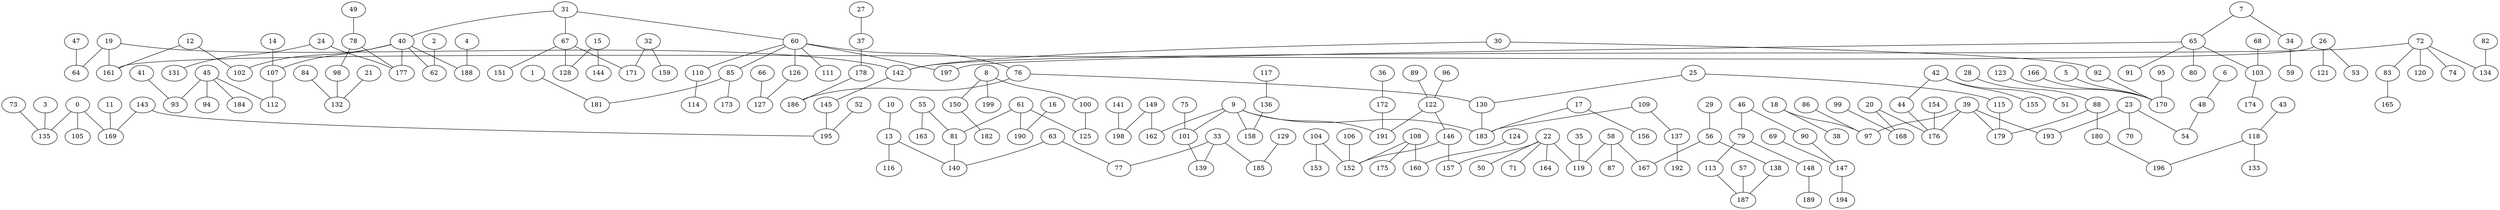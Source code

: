 graph {
0  [Label = "0 (0.00)"]
1  [Label = "1 (0.00)"]
2  [Label = "2 (0.00)"]
3  [Label = "3 (0.00)"]
4  [Label = "4 (0.00)"]
5  [Label = "5 (0.00)"]
6  [Label = "6 (0.00)"]
7  [Label = "7 (0.00)"]
8  [Label = "8 (0.00)"]
9  [Label = "9 (0.00)"]
10  [Label = "10 (0.00)"]
11  [Label = "11 (0.00)"]
12  [Label = "12 (0.00)"]
13  [Label = "13 (0.00)"]
14  [Label = "14 (0.00)"]
15  [Label = "15 (0.00)"]
16  [Label = "16 (0.00)"]
17  [Label = "17 (0.00)"]
18  [Label = "18 (0.00)"]
19  [Label = "19 (0.00)"]
20  [Label = "20 (0.00)"]
21  [Label = "21 (0.00)"]
22  [Label = "22 (0.00)"]
23  [Label = "23 (0.00)"]
24  [Label = "24 (0.00)"]
25  [Label = "25 (0.00)"]
26  [Label = "26 (0.00)"]
27  [Label = "27 (0.00)"]
28  [Label = "28 (0.00)"]
29  [Label = "29 (0.00)"]
30  [Label = "30 (0.00)"]
31  [Label = "31 (0.00)"]
32  [Label = "32 (0.00)"]
33  [Label = "33 (0.00)"]
34  [Label = "34 (0.00)"]
35  [Label = "35 (0.00)"]
36  [Label = "36 (0.00)"]
37  [Label = "37 (0.00)"]
38  [Label = "38 (0.00)"]
39  [Label = "39 (0.00)"]
40  [Label = "40 (0.00)"]
41  [Label = "41 (0.00)"]
42  [Label = "42 (0.00)"]
43  [Label = "43 (0.00)"]
44  [Label = "44 (0.00)"]
45  [Label = "45 (0.00)"]
46  [Label = "46 (0.00)"]
47  [Label = "47 (0.00)"]
48  [Label = "48 (0.00)"]
49  [Label = "49 (0.00)"]
50  [Label = "50 (0.00)"]
51  [Label = "51 (0.00)"]
52  [Label = "52 (0.00)"]
53  [Label = "53 (0.00)"]
54  [Label = "54 (0.00)"]
55  [Label = "55 (0.00)"]
56  [Label = "56 (0.00)"]
57  [Label = "57 (0.00)"]
58  [Label = "58 (0.00)"]
59  [Label = "59 (0.00)"]
60  [Label = "60 (0.00)"]
61  [Label = "61 (0.00)"]
62  [Label = "62 (0.00)"]
63  [Label = "63 (0.00)"]
64  [Label = "64 (0.00)"]
65  [Label = "65 (0.00)"]
66  [Label = "66 (0.00)"]
67  [Label = "67 (0.00)"]
68  [Label = "68 (0.00)"]
69  [Label = "69 (0.00)"]
70  [Label = "70 (0.00)"]
71  [Label = "71 (0.00)"]
72  [Label = "72 (0.00)"]
73  [Label = "73 (0.00)"]
74  [Label = "74 (0.00)"]
75  [Label = "75 (0.00)"]
76  [Label = "76 (0.00)"]
77  [Label = "77 (0.00)"]
78  [Label = "78 (0.00)"]
79  [Label = "79 (0.00)"]
80  [Label = "80 (0.00)"]
81  [Label = "81 (0.00)"]
82  [Label = "82 (0.00)"]
83  [Label = "83 (0.00)"]
84  [Label = "84 (0.00)"]
85  [Label = "85 (0.00)"]
86  [Label = "86 (0.00)"]
87  [Label = "87 (0.00)"]
88  [Label = "88 (0.00)"]
89  [Label = "89 (0.00)"]
90  [Label = "90 (0.00)"]
91  [Label = "91 (0.00)"]
92  [Label = "92 (0.00)"]
93  [Label = "93 (0.00)"]
94  [Label = "94 (0.00)"]
95  [Label = "95 (0.00)"]
96  [Label = "96 (0.00)"]
97  [Label = "97 (0.00)"]
98  [Label = "98 (0.00)"]
99  [Label = "99 (0.00)"]
100  [Label = "100 (0.00)"]
101  [Label = "101 (0.00)"]
102  [Label = "102 (0.00)"]
103  [Label = "103 (0.00)"]
104  [Label = "104 (0.00)"]
105  [Label = "105 (0.00)"]
106  [Label = "106 (0.00)"]
107  [Label = "107 (0.00)"]
108  [Label = "108 (0.00)"]
109  [Label = "109 (0.00)"]
110  [Label = "110 (0.00)"]
111  [Label = "111 (0.00)"]
112  [Label = "112 (0.00)"]
113  [Label = "113 (0.00)"]
114  [Label = "114 (0.00)"]
115  [Label = "115 (0.00)"]
116  [Label = "116 (0.00)"]
117  [Label = "117 (0.00)"]
118  [Label = "118 (0.00)"]
119  [Label = "119 (0.00)"]
120  [Label = "120 (0.00)"]
121  [Label = "121 (0.00)"]
122  [Label = "122 (0.00)"]
123  [Label = "123 (0.00)"]
124  [Label = "124 (0.00)"]
125  [Label = "125 (0.00)"]
126  [Label = "126 (0.00)"]
127  [Label = "127 (0.00)"]
128  [Label = "128 (0.00)"]
129  [Label = "129 (0.00)"]
130  [Label = "130 (0.00)"]
131  [Label = "131 (0.00)"]
132  [Label = "132 (0.00)"]
133  [Label = "133 (0.00)"]
134  [Label = "134 (0.00)"]
135  [Label = "135 (0.00)"]
136  [Label = "136 (0.00)"]
137  [Label = "137 (0.00)"]
138  [Label = "138 (0.00)"]
139  [Label = "139 (0.00)"]
140  [Label = "140 (0.00)"]
141  [Label = "141 (0.00)"]
142  [Label = "142 (0.00)"]
143  [Label = "143 (0.00)"]
144  [Label = "144 (0.00)"]
145  [Label = "145 (0.00)"]
146  [Label = "146 (0.00)"]
147  [Label = "147 (0.00)"]
148  [Label = "148 (0.00)"]
149  [Label = "149 (0.00)"]
150  [Label = "150 (0.00)"]
151  [Label = "151 (0.00)"]
152  [Label = "152 (0.00)"]
153  [Label = "153 (0.00)"]
154  [Label = "154 (0.00)"]
155  [Label = "155 (0.00)"]
156  [Label = "156 (0.00)"]
157  [Label = "157 (0.00)"]
158  [Label = "158 (0.00)"]
159  [Label = "159 (0.00)"]
160  [Label = "160 (0.00)"]
161  [Label = "161 (0.00)"]
162  [Label = "162 (0.00)"]
163  [Label = "163 (0.00)"]
164  [Label = "164 (0.00)"]
165  [Label = "165 (0.00)"]
166  [Label = "166 (0.00)"]
167  [Label = "167 (0.00)"]
168  [Label = "168 (0.00)"]
169  [Label = "169 (0.00)"]
170  [Label = "170 (0.00)"]
171  [Label = "171 (0.00)"]
172  [Label = "172 (0.00)"]
173  [Label = "173 (0.00)"]
174  [Label = "174 (0.00)"]
175  [Label = "175 (0.00)"]
176  [Label = "176 (0.00)"]
177  [Label = "177 (0.00)"]
178  [Label = "178 (0.00)"]
179  [Label = "179 (0.00)"]
180  [Label = "180 (0.00)"]
181  [Label = "181 (0.00)"]
182  [Label = "182 (0.00)"]
183  [Label = "183 (0.00)"]
184  [Label = "184 (0.00)"]
185  [Label = "185 (0.00)"]
186  [Label = "186 (0.00)"]
187  [Label = "187 (0.00)"]
188  [Label = "188 (0.00)"]
189  [Label = "189 (0.00)"]
190  [Label = "190 (0.00)"]
191  [Label = "191 (0.00)"]
192  [Label = "192 (0.00)"]
193  [Label = "193 (0.00)"]
194  [Label = "194 (0.00)"]
195  [Label = "195 (0.00)"]
196  [Label = "196 (0.00)"]
197  [Label = "197 (0.00)"]
198  [Label = "198 (0.00)"]
199  [Label = "199 (0.00)"]

108--175  [Label = "79.74"]
18--38  [Label = "60.25"]
117--136  [Label = "50.91"]
42--155  [Label = "48.00"]
2--62  [Label = "39.24"]
124--160  [Label = "39.06"]
15--144  [Label = "35.16"]
42--51  [Label = "32.97"]
14--107  [Label = "30.65"]
45--94  [Label = "30.55"]
11--169  [Label = "29.85"]
154--176  [Label = "29.80"]
136--158  [Label = "29.18"]
72--74  [Label = "27.57"]
16--190  [Label = "27.46"]
19--64  [Label = "25.32"]
42--44  [Label = "24.51"]
5--170  [Label = "23.67"]
67--151  [Label = "23.56"]
41--93  [Label = "23.41"]
72--120  [Label = "23.17"]
106--152  [Label = "22.66"]
67--171  [Label = "22.62"]
47--64  [Label = "22.28"]
92--170  [Label = "21.95"]
89--122  [Label = "20.10"]
82--134  [Label = "19.94"]
45--112  [Label = "19.39"]
68--103  [Label = "19.15"]
20--168  [Label = "19.04"]
110--114  [Label = "18.18"]
148--189  [Label = "17.98"]
36--172  [Label = "17.73"]
45--184  [Label = "17.16"]
107--112  [Label = "17.03"]
28--88  [Label = "16.10"]
24--177  [Label = "15.87"]
96--122  [Label = "15.87"]
23--70  [Label = "15.76"]
99--168  [Label = "15.75"]
8--150  [Label = "15.65"]
60--110  [Label = "15.58"]
23--193  [Label = "15.51"]
22--71  [Label = "15.30"]
65--91  [Label = "14.87"]
18--97  [Label = "14.64"]
21--132  [Label = "14.46"]
126--127  [Label = "14.14"]
81--140  [Label = "14.01"]
8--199  [Label = "14.01"]
58--87  [Label = "13.89"]
17--156  [Label = "13.88"]
79--148  [Label = "13.22"]
30--92  [Label = "13.22"]
123--170  [Label = "13.19"]
52--195  [Label = "13.09"]
34--59  [Label = "12.44"]
55--163  [Label = "12.05"]
84--132  [Label = "11.88"]
26--53  [Label = "11.85"]
48--54  [Label = "11.79"]
67--128  [Label = "11.77"]
57--187  [Label = "11.66"]
129--185  [Label = "11.61"]
17--183  [Label = "11.58"]
104--152  [Label = "11.56"]
0--169  [Label = "11.44"]
75--101  [Label = "11.17"]
147--194  [Label = "11.11"]
86--97  [Label = "11.09"]
142--145  [Label = "11.01"]
8--100  [Label = "10.92"]
60--126  [Label = "10.90"]
146--152  [Label = "10.84"]
150--182  [Label = "10.81"]
149--198  [Label = "10.78"]
60--197  [Label = "10.70"]
46--90  [Label = "10.59"]
6--48  [Label = "10.59"]
35--119  [Label = "10.50"]
63--77  [Label = "10.47"]
138--187  [Label = "10.46"]
88--180  [Label = "10.39"]
78--177  [Label = "10.38"]
166--170  [Label = "10.21"]
45--93  [Label = "10.20"]
100--125  [Label = "10.19"]
22--50  [Label = "10.19"]
130--183  [Label = "10.19"]
122--146  [Label = "10.13"]
141--198  [Label = "10.11"]
33--139  [Label = "9.99"]
13--116  [Label = "9.95"]
15--128  [Label = "9.84"]
39--179  [Label = "9.82"]
1--181  [Label = "9.68"]
60--111  [Label = "9.60"]
60--76  [Label = "9.55"]
61--125  [Label = "9.43"]
143--195  [Label = "9.42"]
101--139  [Label = "9.27"]
178--186  [Label = "9.20"]
44--176  [Label = "9.19"]
143--169  [Label = "9.07"]
69--147  [Label = "8.65"]
108--160  [Label = "8.56"]
56--167  [Label = "8.55"]
10--13  [Label = "8.52"]
23--54  [Label = "8.46"]
25--130  [Label = "8.29"]
25--115  [Label = "8.19"]
104--153  [Label = "8.07"]
13--140  [Label = "8.02"]
72--142  [Label = "8.01"]
137--192  [Label = "7.98"]
56--138  [Label = "7.92"]
33--77  [Label = "7.56"]
37--178  [Label = "7.50"]
61--81  [Label = "7.38"]
83--165  [Label = "7.37"]
149--162  [Label = "7.35"]
40--177  [Label = "7.19"]
19--161  [Label = "7.15"]
58--119  [Label = "7.10"]
118--196  [Label = "7.06"]
9--101  [Label = "6.74"]
0--105  [Label = "6.60"]
78--98  [Label = "6.58"]
49--78  [Label = "6.46"]
9--183  [Label = "6.45"]
85--173  [Label = "6.34"]
46--79  [Label = "6.25"]
65--103  [Label = "6.21"]
90--147  [Label = "6.08"]
40--107  [Label = "6.04"]
122--191  [Label = "5.97"]
3--135  [Label = "5.97"]
65--197  [Label = "5.95"]
113--187  [Label = "5.91"]
22--157  [Label = "5.76"]
29--56  [Label = "5.74"]
30--142  [Label = "5.73"]
7--34  [Label = "5.67"]
20--176  [Label = "5.59"]
88--179  [Label = "5.56"]
27--37  [Label = "5.52"]
76--130  [Label = "5.52"]
63--140  [Label = "5.42"]
31--60  [Label = "5.29"]
32--159  [Label = "5.28"]
40--188  [Label = "5.21"]
40--62  [Label = "5.09"]
26--121  [Label = "5.03"]
9--158  [Label = "4.75"]
79--113  [Label = "4.63"]
73--135  [Label = "4.56"]
12--161  [Label = "4.55"]
4--188  [Label = "4.50"]
61--190  [Label = "4.47"]
9--162  [Label = "4.23"]
9--191  [Label = "4.09"]
39--176  [Label = "4.07"]
22--119  [Label = "3.95"]
60--85  [Label = "3.84"]
146--157  [Label = "3.83"]
172--191  [Label = "3.82"]
98--132  [Label = "3.79"]
108--152  [Label = "3.48"]
32--171  [Label = "3.34"]
31--40  [Label = "3.23"]
66--127  [Label = "3.22"]
7--65  [Label = "3.10"]
0--135  [Label = "2.95"]
58--167  [Label = "2.92"]
72--134  [Label = "2.88"]
55--81  [Label = "2.88"]
33--185  [Label = "2.80"]
43--118  [Label = "2.71"]
85--181  [Label = "2.69"]
72--83  [Label = "2.69"]
115--179  [Label = "2.66"]
145--195  [Label = "2.63"]
31--67  [Label = "2.60"]
39--193  [Label = "2.51"]
22--164  [Label = "2.42"]
26--161  [Label = "2.35"]
19--142  [Label = "2.23"]
109--183  [Label = "2.22"]
95--170  [Label = "2.14"]
12--102  [Label = "2.08"]
65--80  [Label = "2.06"]
109--137  [Label = "1.97"]
39--97  [Label = "1.80"]
76--186  [Label = "1.79"]
103--174  [Label = "1.59"]
24--131  [Label = "1.34"]
180--196  [Label = "1.19"]
40--102  [Label = "1.17"]
118--133  [Label = "1.12"]
}
